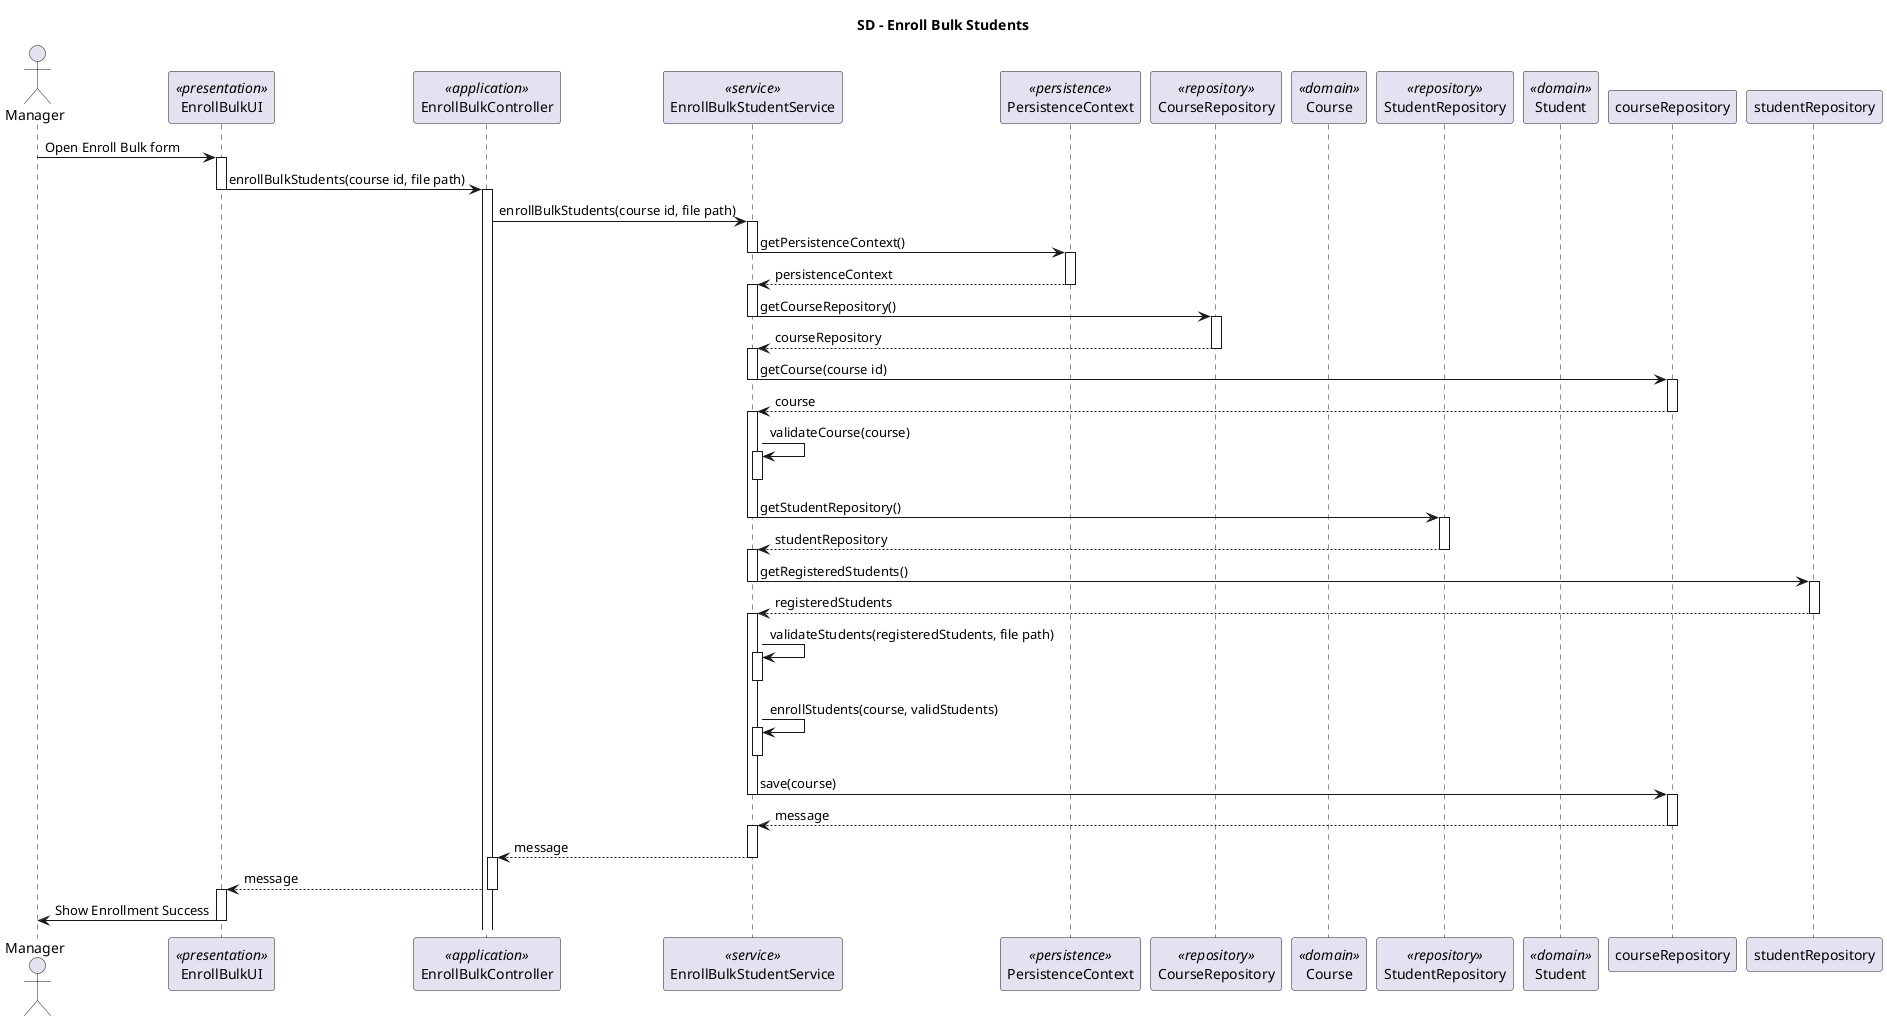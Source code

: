 @startuml
       title SD - Enroll Bulk Students

       actor Manager as actor
       participant "EnrollBulkUI" as ui <<presentation>>
       participant "EnrollBulkController" as ctrl <<application>>
       participant "EnrollBulkStudentService" as service <<service>>
       participant "PersistenceContext" as pc <<persistence>>
       participant "CourseRepository" as repo <<repository>>
       participant "Course" as course <<domain>>
       participant "StudentRepository" as srepo <<repository>>
       participant "Student" as student <<domain>>

       actor -> ui: Open Enroll Bulk form
       activate ui

       ui -> ctrl: enrollBulkStudents(course id, file path)
       deactivate ui

       deactivate ui
       activate ctrl

       ctrl -> service: enrollBulkStudents(course id, file path)

       activate service
       service -> pc: getPersistenceContext()
       deactivate service
       activate pc
       pc --> service: persistenceContext
       deactivate pc
       activate service

       service -> repo: getCourseRepository()
       deactivate service
       activate repo
       repo --> service: courseRepository
       deactivate repo
       activate service

       service -> courseRepository: getCourse(course id)
       deactivate service
       activate courseRepository
       courseRepository --> service: course
       deactivate courseRepository
       activate service

       service -> service: validateCourse(course)
       activate service
       deactivate service

       service -> srepo: getStudentRepository()
       deactivate service
       activate srepo
       srepo --> service: studentRepository
       deactivate srepo
       activate service

       service -> studentRepository: getRegisteredStudents()
       deactivate service
       activate studentRepository
       studentRepository --> service: registeredStudents
       deactivate studentRepository
       activate service

       service -> service: validateStudents(registeredStudents, file path)
       activate service
       deactivate service

       service -> service: enrollStudents(course, validStudents)
       activate service
       deactivate service

       service -> courseRepository: save(course)
       deactivate service
       activate courseRepository
       courseRepository --> service: message
       deactivate courseRepository
       activate service

       deactivate service
       service --> ctrl: message
       deactivate service

       activate ctrl
       ctrl --> ui: message
       deactivate ctrl

       activate ui
         ui -> actor: Show Enrollment Success

       deactivate ui
       @enduml